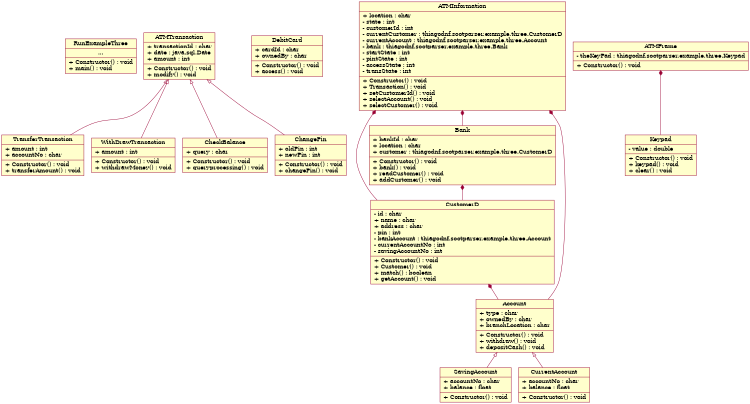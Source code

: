 digraph hierarchy {
	size="5,5"
	node[shape=record,style=filled,fillcolor="#ffffcc",color="#990033"]
	edge[dir=back, arrowtail=empty, color="#990033"]

	RunExampleThree[label = "{RunExampleThree|...|+ Constructor() : void\l+ main() : void\l}"]
	TransferTransaction[label = "{TransferTransaction|+ amount : int\l+ accountNo : char\l|+ Constructor() : void\l+ transferAmount() : void\l}"]
	DebitCard[label = "{DebitCard|+ cardId : char\l+ ownedBy : char\l|+ Constructor() : void\l+ access() : void\l}"]
	CustomerD[label = "{CustomerD|- id : char\l+ name : char\l+ address : char\l- pin : int\l- bankAccount : thiagodnf.sootparser.example.three.Account\l- currentAccountNo : int\l- savingAccountNo : int\l|+ Constructor() : void\l+ Customer() : void\l+ match() : boolean\l+ getAccount() : void\l}"]
	Bank[label = "{Bank|+ bankId : char\l+ location : char\l+ customer : thiagodnf.sootparser.example.three.CustomerD\l|+ Constructor() : void\l+ bank() : void\l+ readCustomer() : void\l+ addCustomer() : void\l}"]
	WithDrawTransaction[label = "{WithDrawTransaction|+ amount : int\l|+ Constructor() : void\l+ withdrawMoney() : void\l}"]
	Account[label = "{Account|+ type : char\l+ ownedBy : char\l+ branchLocation : char\l|+ Constructor() : void\l+ withdraw() : void\l+ depositCash() : void\l}"]
	CheckBalance[label = "{CheckBalance|+ query : char\l|+ Constructor() : void\l+ queryprocessing() : void\l}"]
	SavingAccount[label = "{SavingAccount|+ accountNo : char\l+ balance : float\l|+ Constructor() : void\l}"]
	Keypad[label = "{Keypad|- value : double\l|+ Constructor() : void\l+ keypad() : void\l+ clear() : void\l}"]
	ATMInformation[label = "{ATMInformation|+ location : char\l- state : int\l- customerId : int\l- currentCustomer : thiagodnf.sootparser.example.three.CustomerD\l- currentAccount : thiagodnf.sootparser.example.three.Account\l- bank : thiagodnf.sootparser.example.three.Bank\l- startState : int\l- pintState : int\l- accessState : int\l- transState : int\l|+ Constructor() : void\l+ Transaction() : void\l+ setCustomerId() : void\l+ selectAccount() : void\l+ selectCustomer() : void\l}"]
	CurrentAccount[label = "{CurrentAccount|+ accountNo : char\l+ balance : float\l|+ Constructor() : void\l}"]
	ATMFrame[label = "{ATMFrame|- theKeyPad : thiagodnf.sootparser.example.three.Keypad\l|+ Constructor() : void\l}"]
	ATMTransaction[label = "{ATMTransaction|+ transactionId : char\l+ date : java.sql.Date\l+ amount : int\l|+ Constructor() : void\l+ modify() : void\l}"]
	ChangePin[label = "{ChangePin|+ oldPin : int\l+ newPin : int\l|+ Constructor() : void\l+ changePin() : void\l}"]


ATMTransaction -> TransferTransaction

CustomerD -> Account[arrowtail=diamond]

Bank -> CustomerD[arrowtail=diamond]

ATMTransaction -> WithDrawTransaction

ATMTransaction -> CheckBalance
Account -> SavingAccount

ATMInformation -> CustomerD[arrowtail=diamond]
ATMInformation -> Account[arrowtail=diamond]
ATMInformation -> Bank[arrowtail=diamond]

Account -> CurrentAccount
ATMFrame -> Keypad[arrowtail=diamond]


ATMTransaction -> ChangePin
}